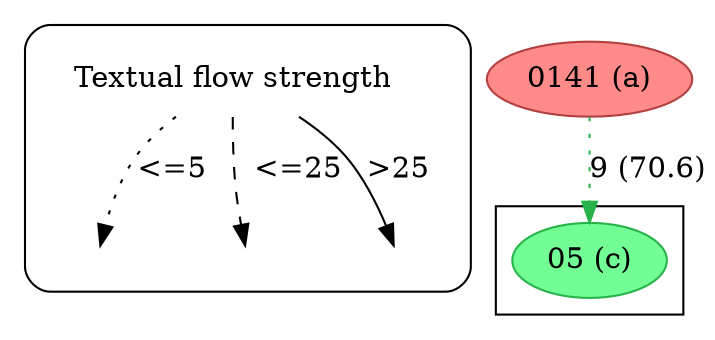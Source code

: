 strict digraph  {
	node [label="\N"];
	subgraph cluster_legend {
		graph [style=rounded];
		leg_s		 [label="Textual flow strength",
			shape=plaintext];
		leg_e1		 [fixedsize=True,
			height=0.2,
			label="",
			style=invis];
		leg_s -> leg_e1		 [label="<=5  ",
			style=dotted];
		leg_e2		 [fixedsize=True,
			height=0.2,
			label="",
			style=invis];
		leg_s -> leg_e2		 [label="  <=25",
			style=dashed];
		leg_e3		 [fixedsize=True,
			height=0.2,
			label="",
			style=invis];
		leg_s -> leg_e3		 [label=">25",
			style=solid];
	}
	subgraph cluster_reading {
		05		 [color="#27b34a",
			fillcolor="#72FE95",
			label="05 (c)",
			style=filled];
	}
	0141	 [color="#b43f3f",
		fillcolor="#FF8A8A",
		label="0141 (a)",
		style=filled];
	0141 -> 05	 [color="#27b34a",
		label="9 (70.6)",
		style=dotted];
}
